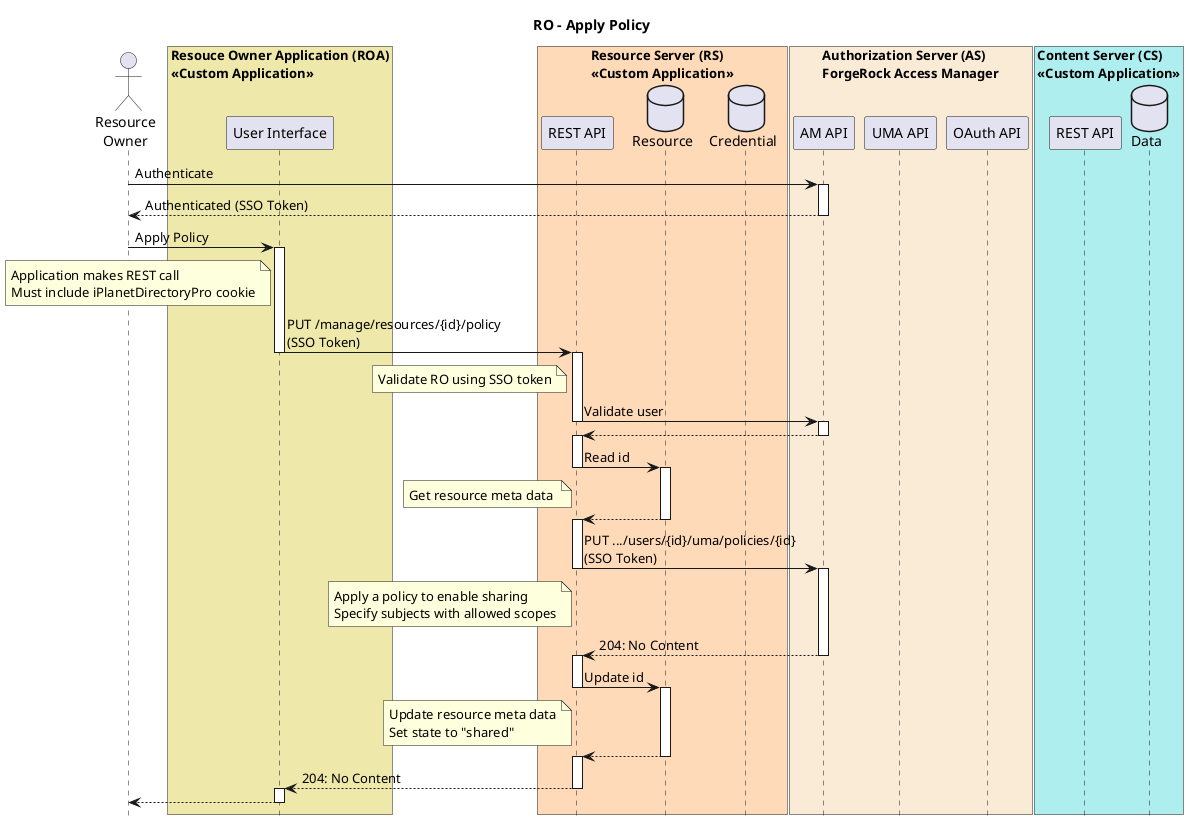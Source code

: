 @startuml
title RO - Apply Policy
hide footbox

actor "Resource\nOwner" as RO

box "Resouce Owner Application (ROA)\n<<Custom Application>>" #palegoldenrod
participant "User Interface" as ROAUI
end box

box "Resource Server (RS)\n<<Custom Application>>" #peachpuff
participant "REST API" as RSREST
database "Resource" as RSRESOURCE
database "Credential" as RSCRED
end box

box "Authorization Server (AS)\nForgeRock Access Manager" #antiquewhite
participant "AM API" as AMREST
participant "UMA API" as UMAREST
participant "OAuth API" as OAUTHREST
end box

box "Content Server (CS)\n<<Custom Application>>" #paleturquoise
participant "REST API" as CSREST
database "Data" as CSDATA
end box

RO->AMREST: Authenticate

activate AMREST

AMREST-->RO: Authenticated (SSO Token)

deactivate AMREST

RO->ROAUI: Apply Policy

activate ROAUI

note left of ROAUI
Application makes REST call
Must include iPlanetDirectoryPro cookie
end note

ROAUI->RSREST: PUT /manage/resources/{id}/policy\n(SSO Token)

deactivate ROAUI

activate RSREST

note left of RSREST
Validate RO using SSO token
end note

RSREST->AMREST: Validate user

deactivate RSREST

activate AMREST

AMREST-->RSREST:

deactivate AMREST

activate RSREST

RSREST->RSRESOURCE: Read id

note left of RSREST
Get resource meta data 
end note

deactivate RSREST

activate RSRESOURCE

RSRESOURCE-->RSREST:

deactivate RSRESOURCE

activate RSREST

RSREST->AMREST: PUT .../users/{id}/uma/policies/{id}\n(SSO Token)

note left of RSREST
Apply a policy to enable sharing
Specify subjects with allowed scopes
end note

deactivate RSREST

activate AMREST

AMREST-->RSREST: 204: No Content

deactivate AMREST

activate RSREST

RSREST->RSRESOURCE: Update id

note left of RSREST
Update resource meta data
Set state to "shared"
end note

deactivate RSREST

activate RSRESOURCE

RSRESOURCE-->RSREST

deactivate RSRESOURCE

activate RSREST

RSREST-->ROAUI: 204: No Content

deactivate RSREST

activate ROAUI

ROAUI-->RO

deactivate ROAUI

@enduml
